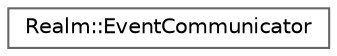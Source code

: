 digraph "Graphical Class Hierarchy"
{
 // LATEX_PDF_SIZE
  bgcolor="transparent";
  edge [fontname=Helvetica,fontsize=10,labelfontname=Helvetica,labelfontsize=10];
  node [fontname=Helvetica,fontsize=10,shape=box,height=0.2,width=0.4];
  rankdir="LR";
  Node0 [id="Node000000",label="Realm::EventCommunicator",height=0.2,width=0.4,color="grey40", fillcolor="white", style="filled",URL="$classRealm_1_1EventCommunicator.html",tooltip=" "];
}
